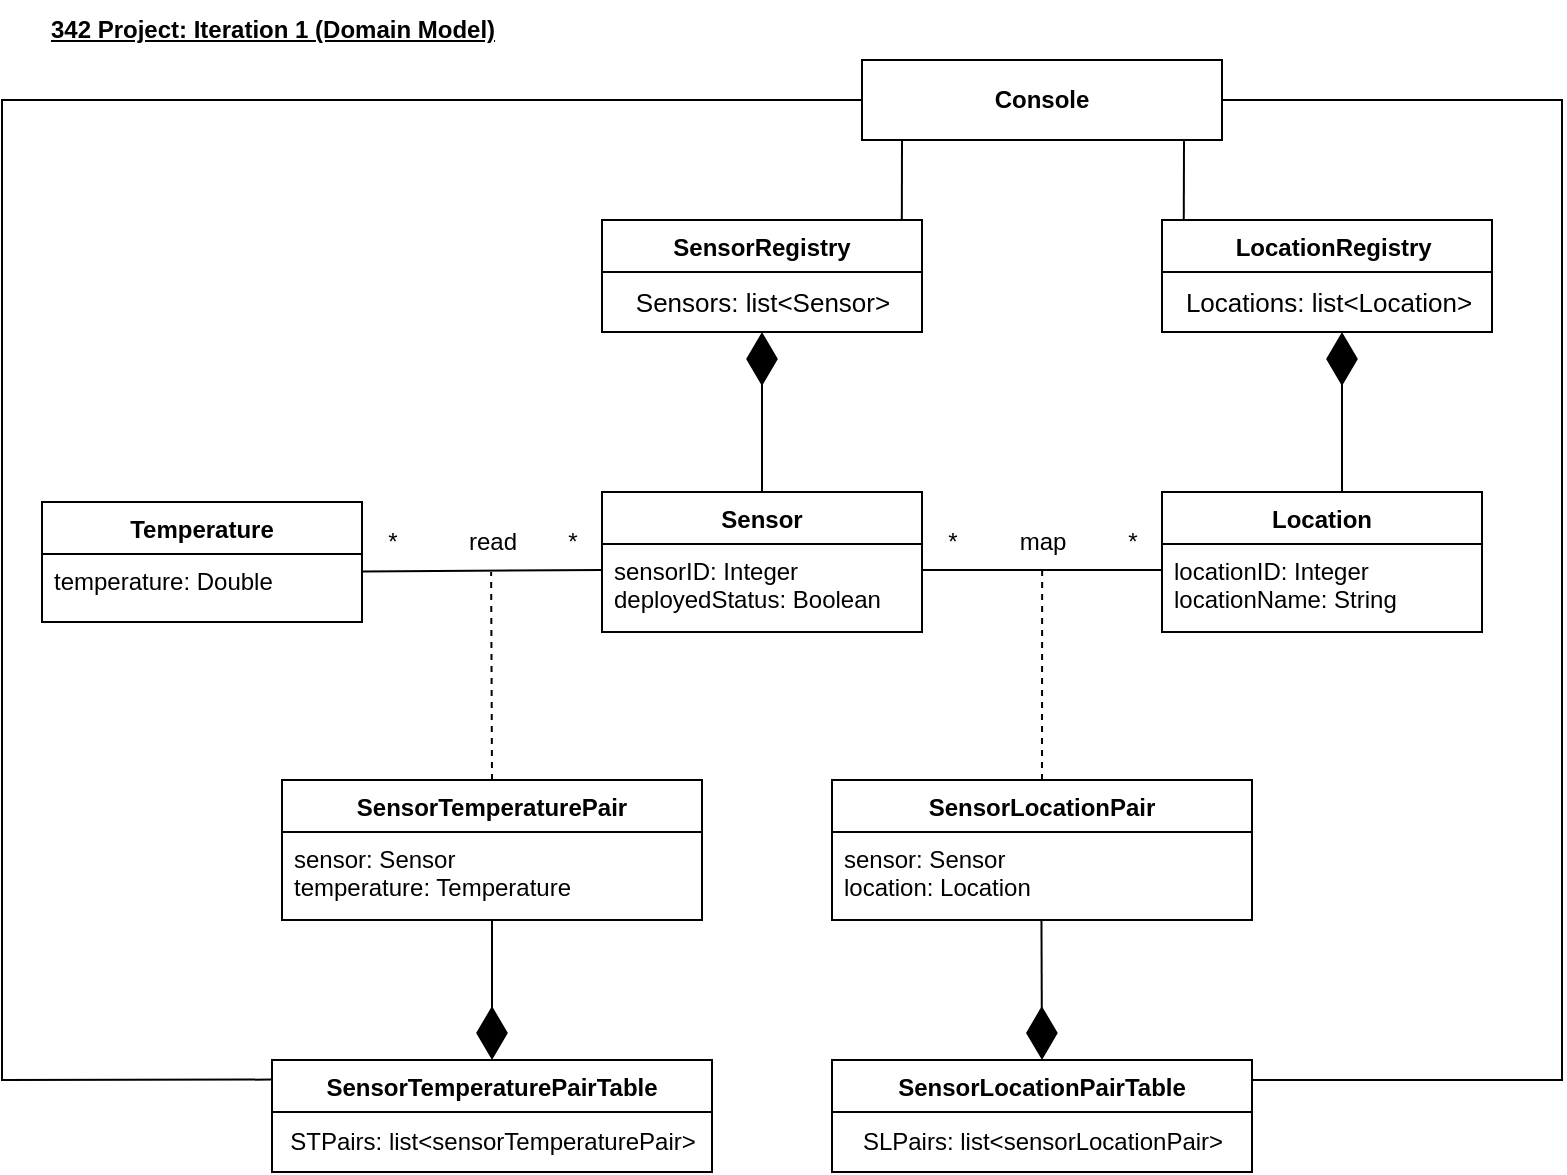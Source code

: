<mxfile version="22.1.3" type="device">
  <diagram id="C5RBs43oDa-KdzZeNtuy" name="Page-1">
    <mxGraphModel dx="1477" dy="603" grid="1" gridSize="10" guides="1" tooltips="1" connect="1" arrows="1" fold="1" page="1" pageScale="1" pageWidth="827" pageHeight="1169" math="0" shadow="0">
      <root>
        <mxCell id="WIyWlLk6GJQsqaUBKTNV-0" />
        <mxCell id="WIyWlLk6GJQsqaUBKTNV-1" parent="WIyWlLk6GJQsqaUBKTNV-0" />
        <mxCell id="fcYEVUSBKLoPb2dw5w5l-5" value="read" style="text;html=1;align=center;verticalAlign=middle;resizable=0;points=[];autosize=1;strokeColor=none;fillColor=none;" parent="WIyWlLk6GJQsqaUBKTNV-1" vertex="1">
          <mxGeometry x="240" y="266" width="50" height="30" as="geometry" />
        </mxCell>
        <mxCell id="7jiK56zaPPzvl0VFxbwf-13" value="Sensor" style="swimlane;fontStyle=1;align=center;verticalAlign=top;childLayout=stackLayout;horizontal=1;startSize=26;horizontalStack=0;resizeParent=1;resizeParentMax=0;resizeLast=0;collapsible=1;marginBottom=0;whiteSpace=wrap;html=1;" parent="WIyWlLk6GJQsqaUBKTNV-1" vertex="1">
          <mxGeometry x="320" y="256" width="160" height="70" as="geometry" />
        </mxCell>
        <mxCell id="7jiK56zaPPzvl0VFxbwf-14" value="sensorID: Integer&lt;br&gt;deployedStatus: Boolean" style="text;strokeColor=none;fillColor=none;align=left;verticalAlign=top;spacingLeft=4;spacingRight=4;overflow=hidden;rotatable=0;points=[[0,0.5],[1,0.5]];portConstraint=eastwest;whiteSpace=wrap;html=1;" parent="7jiK56zaPPzvl0VFxbwf-13" vertex="1">
          <mxGeometry y="26" width="160" height="44" as="geometry" />
        </mxCell>
        <mxCell id="7jiK56zaPPzvl0VFxbwf-17" value="Location" style="swimlane;fontStyle=1;align=center;verticalAlign=top;childLayout=stackLayout;horizontal=1;startSize=26;horizontalStack=0;resizeParent=1;resizeParentMax=0;resizeLast=0;collapsible=1;marginBottom=0;whiteSpace=wrap;html=1;" parent="WIyWlLk6GJQsqaUBKTNV-1" vertex="1">
          <mxGeometry x="600" y="256" width="160" height="70" as="geometry" />
        </mxCell>
        <mxCell id="7jiK56zaPPzvl0VFxbwf-18" value="locationID: Integer&lt;br&gt;locationName: String" style="text;strokeColor=none;fillColor=none;align=left;verticalAlign=top;spacingLeft=4;spacingRight=4;overflow=hidden;rotatable=0;points=[[0,0.5],[1,0.5]];portConstraint=eastwest;whiteSpace=wrap;html=1;" parent="7jiK56zaPPzvl0VFxbwf-17" vertex="1">
          <mxGeometry y="26" width="160" height="44" as="geometry" />
        </mxCell>
        <mxCell id="7jiK56zaPPzvl0VFxbwf-25" value="" style="endArrow=none;html=1;rounded=0;" parent="WIyWlLk6GJQsqaUBKTNV-1" edge="1">
          <mxGeometry width="50" height="50" relative="1" as="geometry">
            <mxPoint x="480" y="295" as="sourcePoint" />
            <mxPoint x="600" y="295" as="targetPoint" />
          </mxGeometry>
        </mxCell>
        <mxCell id="7jiK56zaPPzvl0VFxbwf-26" value="Temperature" style="swimlane;fontStyle=1;align=center;verticalAlign=top;childLayout=stackLayout;horizontal=1;startSize=26;horizontalStack=0;resizeParent=1;resizeParentMax=0;resizeLast=0;collapsible=1;marginBottom=0;whiteSpace=wrap;html=1;" parent="WIyWlLk6GJQsqaUBKTNV-1" vertex="1">
          <mxGeometry x="40" y="261" width="160" height="60" as="geometry" />
        </mxCell>
        <mxCell id="7jiK56zaPPzvl0VFxbwf-27" value="temperature: Double" style="text;strokeColor=none;fillColor=none;align=left;verticalAlign=top;spacingLeft=4;spacingRight=4;overflow=hidden;rotatable=0;points=[[0,0.5],[1,0.5]];portConstraint=eastwest;whiteSpace=wrap;html=1;" parent="7jiK56zaPPzvl0VFxbwf-26" vertex="1">
          <mxGeometry y="26" width="160" height="34" as="geometry" />
        </mxCell>
        <mxCell id="7jiK56zaPPzvl0VFxbwf-30" value="" style="endArrow=none;html=1;rounded=0;exitX=-0.001;exitY=0.992;exitDx=0;exitDy=0;entryX=0;entryY=0.295;entryDx=0;entryDy=0;entryPerimeter=0;exitPerimeter=0;" parent="WIyWlLk6GJQsqaUBKTNV-1" source="7jiK56zaPPzvl0VFxbwf-34" target="7jiK56zaPPzvl0VFxbwf-14" edge="1">
          <mxGeometry width="50" height="50" relative="1" as="geometry">
            <mxPoint x="230" y="266" as="sourcePoint" />
            <mxPoint x="320" y="266" as="targetPoint" />
          </mxGeometry>
        </mxCell>
        <mxCell id="7jiK56zaPPzvl0VFxbwf-31" value="map" style="text;html=1;align=center;verticalAlign=middle;resizable=0;points=[];autosize=1;strokeColor=none;fillColor=none;" parent="WIyWlLk6GJQsqaUBKTNV-1" vertex="1">
          <mxGeometry x="515" y="266" width="50" height="30" as="geometry" />
        </mxCell>
        <mxCell id="7jiK56zaPPzvl0VFxbwf-32" value="" style="endArrow=none;dashed=1;html=1;rounded=0;" parent="WIyWlLk6GJQsqaUBKTNV-1" edge="1">
          <mxGeometry width="50" height="50" relative="1" as="geometry">
            <mxPoint x="265" y="400" as="sourcePoint" />
            <mxPoint x="264.57" y="296" as="targetPoint" />
          </mxGeometry>
        </mxCell>
        <mxCell id="7jiK56zaPPzvl0VFxbwf-33" value="" style="endArrow=none;dashed=1;html=1;rounded=0;entryX=0.002;entryY=-0.028;entryDx=0;entryDy=0;entryPerimeter=0;" parent="WIyWlLk6GJQsqaUBKTNV-1" edge="1">
          <mxGeometry width="50" height="50" relative="1" as="geometry">
            <mxPoint x="540" y="400" as="sourcePoint" />
            <mxPoint x="540.08" y="295.16" as="targetPoint" />
          </mxGeometry>
        </mxCell>
        <mxCell id="7jiK56zaPPzvl0VFxbwf-34" value="*" style="text;html=1;align=center;verticalAlign=middle;resizable=0;points=[];autosize=1;strokeColor=none;fillColor=none;" parent="WIyWlLk6GJQsqaUBKTNV-1" vertex="1">
          <mxGeometry x="200" y="266" width="30" height="30" as="geometry" />
        </mxCell>
        <mxCell id="7jiK56zaPPzvl0VFxbwf-35" value="*" style="text;html=1;align=center;verticalAlign=middle;resizable=0;points=[];autosize=1;strokeColor=none;fillColor=none;" parent="WIyWlLk6GJQsqaUBKTNV-1" vertex="1">
          <mxGeometry x="290" y="266" width="30" height="30" as="geometry" />
        </mxCell>
        <mxCell id="7jiK56zaPPzvl0VFxbwf-36" value="*" style="text;html=1;align=center;verticalAlign=middle;resizable=0;points=[];autosize=1;strokeColor=none;fillColor=none;" parent="WIyWlLk6GJQsqaUBKTNV-1" vertex="1">
          <mxGeometry x="480" y="266" width="30" height="30" as="geometry" />
        </mxCell>
        <mxCell id="7jiK56zaPPzvl0VFxbwf-37" value="*" style="text;html=1;align=center;verticalAlign=middle;resizable=0;points=[];autosize=1;strokeColor=none;fillColor=none;" parent="WIyWlLk6GJQsqaUBKTNV-1" vertex="1">
          <mxGeometry x="570" y="266" width="30" height="30" as="geometry" />
        </mxCell>
        <mxCell id="7jiK56zaPPzvl0VFxbwf-38" value="&lt;b&gt;&lt;u&gt;342 Project: Iteration 1 (Domain Model)&lt;/u&gt;&lt;/b&gt;" style="text;html=1;align=center;verticalAlign=middle;resizable=0;points=[];autosize=1;strokeColor=none;fillColor=none;" parent="WIyWlLk6GJQsqaUBKTNV-1" vertex="1">
          <mxGeometry x="30" y="10" width="250" height="30" as="geometry" />
        </mxCell>
        <mxCell id="EQ1iUTiEMeRk3HWnu89x-2" value="SensorRegistry" style="swimlane;fontStyle=1;childLayout=stackLayout;horizontal=1;startSize=26;horizontalStack=0;resizeParent=1;resizeParentMax=0;resizeLast=0;collapsible=1;marginBottom=0;align=center;fontSize=12;" parent="WIyWlLk6GJQsqaUBKTNV-1" vertex="1">
          <mxGeometry x="320" y="120" width="160" height="56" as="geometry">
            <mxRectangle x="320" y="-70" width="90" height="30" as="alternateBounds" />
          </mxGeometry>
        </mxCell>
        <mxCell id="EQ1iUTiEMeRk3HWnu89x-24" value="Sensors: list&amp;lt;Sensor&amp;gt;" style="text;html=1;align=center;verticalAlign=middle;resizable=0;points=[];autosize=1;strokeColor=none;fillColor=none;fontSize=13;" parent="EQ1iUTiEMeRk3HWnu89x-2" vertex="1">
          <mxGeometry y="26" width="160" height="30" as="geometry" />
        </mxCell>
        <mxCell id="EQ1iUTiEMeRk3HWnu89x-10" value="  LocationRegistry" style="swimlane;fontStyle=1;childLayout=stackLayout;horizontal=1;startSize=26;horizontalStack=0;resizeParent=1;resizeParentMax=0;resizeLast=0;collapsible=1;marginBottom=0;align=center;fontSize=12;" parent="WIyWlLk6GJQsqaUBKTNV-1" vertex="1">
          <mxGeometry x="600" y="120" width="165" height="56" as="geometry">
            <mxRectangle x="320" y="-70" width="90" height="30" as="alternateBounds" />
          </mxGeometry>
        </mxCell>
        <mxCell id="EQ1iUTiEMeRk3HWnu89x-23" value="Locations: list&amp;lt;Location&amp;gt;" style="text;html=1;align=center;verticalAlign=middle;resizable=0;points=[];autosize=1;strokeColor=none;fillColor=none;fontSize=13;" parent="EQ1iUTiEMeRk3HWnu89x-10" vertex="1">
          <mxGeometry y="26" width="165" height="30" as="geometry" />
        </mxCell>
        <mxCell id="mEogtZW_VMmRgnGLLAj3-0" value="&lt;b&gt;Console&lt;/b&gt;" style="html=1;whiteSpace=wrap;" vertex="1" parent="WIyWlLk6GJQsqaUBKTNV-1">
          <mxGeometry x="450" y="40" width="180" height="40" as="geometry" />
        </mxCell>
        <mxCell id="mEogtZW_VMmRgnGLLAj3-2" value="SensorLocationPairTable" style="swimlane;fontStyle=1;align=center;verticalAlign=top;childLayout=stackLayout;horizontal=1;startSize=26;horizontalStack=0;resizeParent=1;resizeParentMax=0;resizeLast=0;collapsible=1;marginBottom=0;whiteSpace=wrap;html=1;" vertex="1" parent="WIyWlLk6GJQsqaUBKTNV-1">
          <mxGeometry x="435" y="540" width="210" height="56" as="geometry" />
        </mxCell>
        <mxCell id="mEogtZW_VMmRgnGLLAj3-5" value="SLPairs: list&amp;lt;sensorLocationPair&amp;gt;" style="text;html=1;align=center;verticalAlign=middle;resizable=0;points=[];autosize=1;strokeColor=none;fillColor=none;" vertex="1" parent="mEogtZW_VMmRgnGLLAj3-2">
          <mxGeometry y="26" width="210" height="30" as="geometry" />
        </mxCell>
        <mxCell id="mEogtZW_VMmRgnGLLAj3-6" value="SensorTemperaturePairTable" style="swimlane;fontStyle=1;align=center;verticalAlign=top;childLayout=stackLayout;horizontal=1;startSize=26;horizontalStack=0;resizeParent=1;resizeParentMax=0;resizeLast=0;collapsible=1;marginBottom=0;whiteSpace=wrap;html=1;" vertex="1" parent="WIyWlLk6GJQsqaUBKTNV-1">
          <mxGeometry x="155" y="540" width="220" height="56" as="geometry" />
        </mxCell>
        <mxCell id="mEogtZW_VMmRgnGLLAj3-7" value="STPairs: list&amp;lt;sensorTemperaturePair&amp;gt;" style="text;html=1;align=center;verticalAlign=middle;resizable=0;points=[];autosize=1;strokeColor=none;fillColor=none;" vertex="1" parent="mEogtZW_VMmRgnGLLAj3-6">
          <mxGeometry y="26" width="220" height="30" as="geometry" />
        </mxCell>
        <mxCell id="mEogtZW_VMmRgnGLLAj3-9" value="SensorLocationPair" style="swimlane;fontStyle=1;align=center;verticalAlign=top;childLayout=stackLayout;horizontal=1;startSize=26;horizontalStack=0;resizeParent=1;resizeParentMax=0;resizeLast=0;collapsible=1;marginBottom=0;whiteSpace=wrap;html=1;" vertex="1" parent="WIyWlLk6GJQsqaUBKTNV-1">
          <mxGeometry x="435" y="400" width="210" height="70" as="geometry" />
        </mxCell>
        <mxCell id="mEogtZW_VMmRgnGLLAj3-10" value="sensor: Sensor&lt;br style=&quot;border-color: var(--border-color);&quot;&gt;&lt;span style=&quot;&quot;&gt;location: Location&lt;/span&gt;" style="text;strokeColor=none;fillColor=none;align=left;verticalAlign=top;spacingLeft=4;spacingRight=4;overflow=hidden;rotatable=0;points=[[0,0.5],[1,0.5]];portConstraint=eastwest;whiteSpace=wrap;html=1;" vertex="1" parent="mEogtZW_VMmRgnGLLAj3-9">
          <mxGeometry y="26" width="210" height="44" as="geometry" />
        </mxCell>
        <mxCell id="mEogtZW_VMmRgnGLLAj3-11" value="SensorTemperaturePair" style="swimlane;fontStyle=1;align=center;verticalAlign=top;childLayout=stackLayout;horizontal=1;startSize=26;horizontalStack=0;resizeParent=1;resizeParentMax=0;resizeLast=0;collapsible=1;marginBottom=0;whiteSpace=wrap;html=1;" vertex="1" parent="WIyWlLk6GJQsqaUBKTNV-1">
          <mxGeometry x="160" y="400" width="210" height="70" as="geometry" />
        </mxCell>
        <mxCell id="mEogtZW_VMmRgnGLLAj3-12" value="sensor: Sensor&lt;br style=&quot;border-color: var(--border-color);&quot;&gt;temperature: Temperature" style="text;strokeColor=none;fillColor=none;align=left;verticalAlign=top;spacingLeft=4;spacingRight=4;overflow=hidden;rotatable=0;points=[[0,0.5],[1,0.5]];portConstraint=eastwest;whiteSpace=wrap;html=1;" vertex="1" parent="mEogtZW_VMmRgnGLLAj3-11">
          <mxGeometry y="26" width="210" height="44" as="geometry" />
        </mxCell>
        <mxCell id="mEogtZW_VMmRgnGLLAj3-13" value="" style="endArrow=diamondThin;endFill=1;endSize=24;html=1;rounded=0;entryX=0.5;entryY=0;entryDx=0;entryDy=0;exitX=0.5;exitY=1;exitDx=0;exitDy=0;" edge="1" parent="WIyWlLk6GJQsqaUBKTNV-1" source="mEogtZW_VMmRgnGLLAj3-11" target="mEogtZW_VMmRgnGLLAj3-6">
          <mxGeometry width="160" relative="1" as="geometry">
            <mxPoint x="265" y="490" as="sourcePoint" />
            <mxPoint x="420" y="510" as="targetPoint" />
          </mxGeometry>
        </mxCell>
        <mxCell id="mEogtZW_VMmRgnGLLAj3-14" value="" style="endArrow=diamondThin;endFill=1;endSize=24;html=1;rounded=0;entryX=0.5;entryY=0;entryDx=0;entryDy=0;exitX=0.5;exitY=1;exitDx=0;exitDy=0;" edge="1" parent="WIyWlLk6GJQsqaUBKTNV-1" target="mEogtZW_VMmRgnGLLAj3-2">
          <mxGeometry width="160" relative="1" as="geometry">
            <mxPoint x="539.73" y="470" as="sourcePoint" />
            <mxPoint x="539.73" y="534" as="targetPoint" />
          </mxGeometry>
        </mxCell>
        <mxCell id="mEogtZW_VMmRgnGLLAj3-15" value="" style="endArrow=diamondThin;endFill=1;endSize=24;html=1;rounded=0;entryX=0.5;entryY=1;entryDx=0;entryDy=0;exitX=0.5;exitY=0;exitDx=0;exitDy=0;" edge="1" parent="WIyWlLk6GJQsqaUBKTNV-1" source="7jiK56zaPPzvl0VFxbwf-13" target="EQ1iUTiEMeRk3HWnu89x-2">
          <mxGeometry width="160" relative="1" as="geometry">
            <mxPoint x="490" y="176" as="sourcePoint" />
            <mxPoint x="490" y="240" as="targetPoint" />
          </mxGeometry>
        </mxCell>
        <mxCell id="mEogtZW_VMmRgnGLLAj3-16" value="" style="endArrow=diamondThin;endFill=1;endSize=24;html=1;rounded=0;entryX=0.5;entryY=1;entryDx=0;entryDy=0;exitX=0.5;exitY=0;exitDx=0;exitDy=0;" edge="1" parent="WIyWlLk6GJQsqaUBKTNV-1">
          <mxGeometry width="160" relative="1" as="geometry">
            <mxPoint x="690" y="256" as="sourcePoint" />
            <mxPoint x="690" y="176" as="targetPoint" />
          </mxGeometry>
        </mxCell>
        <mxCell id="mEogtZW_VMmRgnGLLAj3-17" value="" style="endArrow=none;html=1;rounded=0;exitX=0.937;exitY=-0.01;exitDx=0;exitDy=0;exitPerimeter=0;" edge="1" parent="WIyWlLk6GJQsqaUBKTNV-1" source="EQ1iUTiEMeRk3HWnu89x-2">
          <mxGeometry width="50" height="50" relative="1" as="geometry">
            <mxPoint x="420" y="130" as="sourcePoint" />
            <mxPoint x="470" y="80" as="targetPoint" />
          </mxGeometry>
        </mxCell>
        <mxCell id="mEogtZW_VMmRgnGLLAj3-18" value="" style="endArrow=none;html=1;rounded=0;exitX=0.066;exitY=-0.003;exitDx=0;exitDy=0;exitPerimeter=0;" edge="1" parent="WIyWlLk6GJQsqaUBKTNV-1" source="EQ1iUTiEMeRk3HWnu89x-10">
          <mxGeometry width="50" height="50" relative="1" as="geometry">
            <mxPoint x="610" y="120" as="sourcePoint" />
            <mxPoint x="611" y="80" as="targetPoint" />
          </mxGeometry>
        </mxCell>
        <mxCell id="mEogtZW_VMmRgnGLLAj3-19" value="" style="endArrow=none;html=1;rounded=0;exitX=-0.002;exitY=0.175;exitDx=0;exitDy=0;exitPerimeter=0;" edge="1" parent="WIyWlLk6GJQsqaUBKTNV-1" source="mEogtZW_VMmRgnGLLAj3-6">
          <mxGeometry width="50" height="50" relative="1" as="geometry">
            <mxPoint x="20" y="660" as="sourcePoint" />
            <mxPoint x="450" y="60" as="targetPoint" />
            <Array as="points">
              <mxPoint x="20" y="550" />
              <mxPoint x="20" y="60" />
            </Array>
          </mxGeometry>
        </mxCell>
        <mxCell id="mEogtZW_VMmRgnGLLAj3-20" value="" style="endArrow=none;html=1;rounded=0;entryX=0.999;entryY=0.179;entryDx=0;entryDy=0;entryPerimeter=0;" edge="1" parent="WIyWlLk6GJQsqaUBKTNV-1" target="mEogtZW_VMmRgnGLLAj3-2">
          <mxGeometry width="50" height="50" relative="1" as="geometry">
            <mxPoint x="630" y="60" as="sourcePoint" />
            <mxPoint x="660" y="560" as="targetPoint" />
            <Array as="points">
              <mxPoint x="800" y="60" />
              <mxPoint x="800" y="550" />
            </Array>
          </mxGeometry>
        </mxCell>
      </root>
    </mxGraphModel>
  </diagram>
</mxfile>
